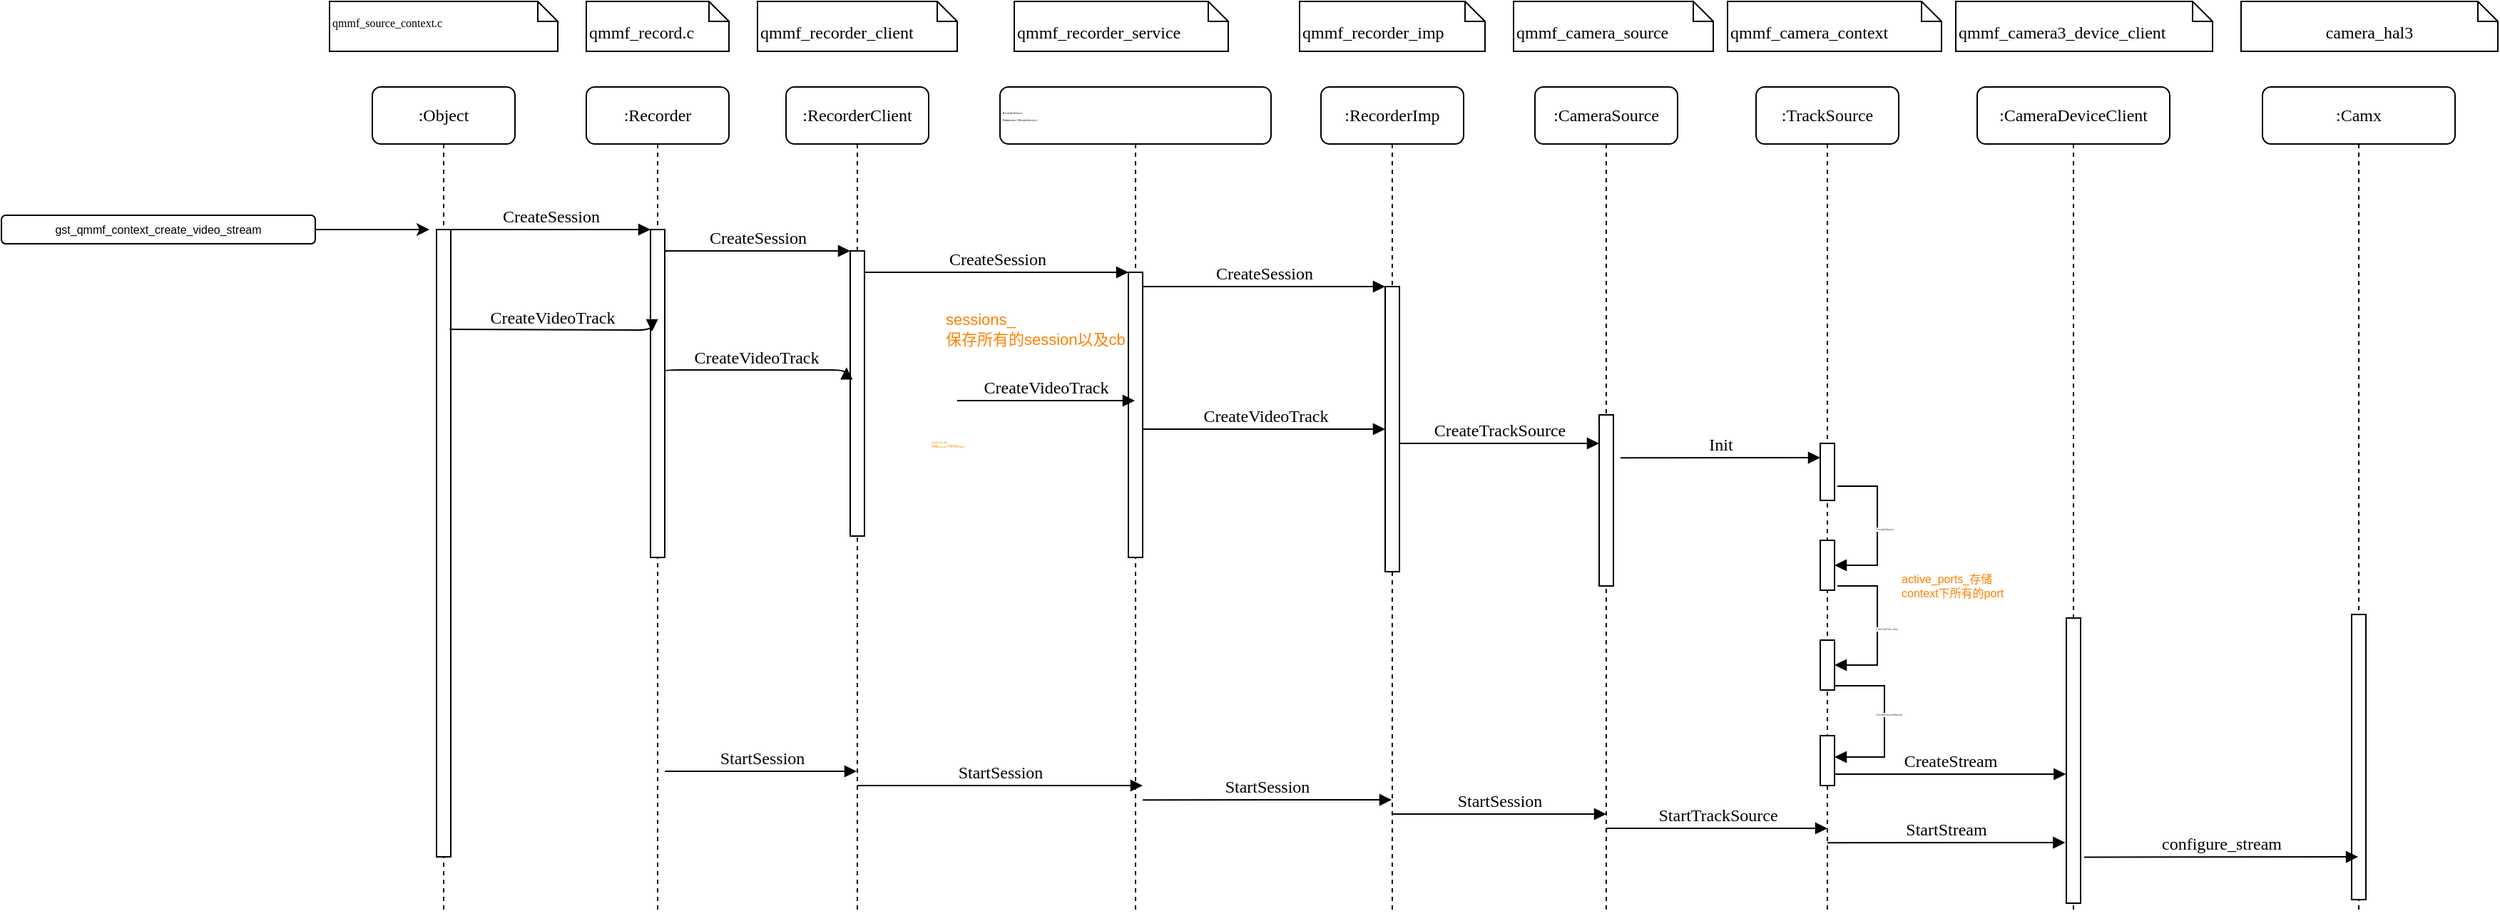 <mxfile version="20.8.23" type="github">
  <diagram name="Page-1" id="13e1069c-82ec-6db2-03f1-153e76fe0fe0">
    <mxGraphModel dx="1919" dy="477" grid="1" gridSize="10" guides="1" tooltips="1" connect="1" arrows="1" fold="1" page="1" pageScale="1" pageWidth="1100" pageHeight="850" background="none" math="0" shadow="0">
      <root>
        <mxCell id="0" />
        <mxCell id="1" parent="0" />
        <mxCell id="7baba1c4bc27f4b0-2" value=":Recorder" style="shape=umlLifeline;perimeter=lifelinePerimeter;whiteSpace=wrap;html=1;container=1;collapsible=0;recursiveResize=0;outlineConnect=0;rounded=1;shadow=0;comic=0;labelBackgroundColor=none;strokeWidth=1;fontFamily=Verdana;fontSize=12;align=center;" parent="1" vertex="1">
          <mxGeometry x="-30" y="90" width="100" height="580" as="geometry" />
        </mxCell>
        <mxCell id="7baba1c4bc27f4b0-10" value="" style="html=1;points=[];perimeter=orthogonalPerimeter;rounded=0;shadow=0;comic=0;labelBackgroundColor=none;strokeWidth=1;fontFamily=Verdana;fontSize=12;align=center;" parent="7baba1c4bc27f4b0-2" vertex="1">
          <mxGeometry x="45" y="100" width="10" height="230" as="geometry" />
        </mxCell>
        <mxCell id="vPmuzrURpGea25qz0iFI-35" value="StartSession" style="html=1;verticalAlign=bottom;endArrow=block;labelBackgroundColor=none;fontFamily=Verdana;fontSize=12;edgeStyle=elbowEdgeStyle;elbow=vertical;" parent="7baba1c4bc27f4b0-2" target="7baba1c4bc27f4b0-3" edge="1">
          <mxGeometry relative="1" as="geometry">
            <mxPoint x="55" y="480" as="sourcePoint" />
            <mxPoint as="offset" />
            <mxPoint x="185" y="480" as="targetPoint" />
          </mxGeometry>
        </mxCell>
        <mxCell id="7baba1c4bc27f4b0-3" value=":RecorderClient" style="shape=umlLifeline;perimeter=lifelinePerimeter;whiteSpace=wrap;html=1;container=1;collapsible=0;recursiveResize=0;outlineConnect=0;rounded=1;shadow=0;comic=0;labelBackgroundColor=none;strokeWidth=1;fontFamily=Verdana;fontSize=12;align=center;" parent="1" vertex="1">
          <mxGeometry x="110" y="90" width="100" height="580" as="geometry" />
        </mxCell>
        <mxCell id="7baba1c4bc27f4b0-13" value="" style="html=1;points=[];perimeter=orthogonalPerimeter;rounded=0;shadow=0;comic=0;labelBackgroundColor=none;strokeWidth=1;fontFamily=Verdana;fontSize=12;align=center;" parent="7baba1c4bc27f4b0-3" vertex="1">
          <mxGeometry x="45" y="115" width="10" height="200" as="geometry" />
        </mxCell>
        <mxCell id="vPmuzrURpGea25qz0iFI-13" value="CreateVideoTrack" style="html=1;verticalAlign=bottom;endArrow=block;labelBackgroundColor=none;fontFamily=Verdana;fontSize=12;edgeStyle=elbowEdgeStyle;elbow=vertical;exitX=0.914;exitY=0.159;exitDx=0;exitDy=0;exitPerimeter=0;entryX=-0.259;entryY=0.408;entryDx=0;entryDy=0;entryPerimeter=0;" parent="7baba1c4bc27f4b0-3" target="7baba1c4bc27f4b0-13" edge="1">
          <mxGeometry x="0.001" relative="1" as="geometry">
            <mxPoint x="-85" y="200" as="sourcePoint" />
            <mxPoint as="offset" />
            <mxPoint x="50" y="200" as="targetPoint" />
          </mxGeometry>
        </mxCell>
        <mxCell id="7baba1c4bc27f4b0-4" value="&lt;p style=&quot;font-size: 2px;&quot;&gt;RecorderService:&lt;/p&gt;&lt;p style=&quot;font-size: 2px;&quot;&gt;BnInterface&amp;lt;IRcoiderService&amp;gt;&lt;/p&gt;" style="shape=umlLifeline;perimeter=lifelinePerimeter;whiteSpace=wrap;html=1;container=1;collapsible=0;recursiveResize=0;outlineConnect=0;rounded=1;shadow=0;comic=0;labelBackgroundColor=none;strokeWidth=1;fontFamily=Verdana;fontSize=2;align=left;" parent="1" vertex="1">
          <mxGeometry x="260" y="90" width="190" height="580" as="geometry" />
        </mxCell>
        <mxCell id="iy7BLxSKBUo0kFP7QP4m-6" value="" style="html=1;points=[];perimeter=orthogonalPerimeter;rounded=0;shadow=0;comic=0;labelBackgroundColor=none;strokeWidth=1;fontFamily=Verdana;fontSize=12;align=center;" parent="7baba1c4bc27f4b0-4" vertex="1">
          <mxGeometry x="90" y="130" width="10" height="200" as="geometry" />
        </mxCell>
        <mxCell id="iy7BLxSKBUo0kFP7QP4m-10" value="CreateSession" style="html=1;verticalAlign=bottom;endArrow=block;labelBackgroundColor=none;fontFamily=Verdana;fontSize=12;edgeStyle=elbowEdgeStyle;elbow=vertical;entryX=0;entryY=0;entryDx=0;entryDy=0;entryPerimeter=0;" parent="7baba1c4bc27f4b0-4" target="iy7BLxSKBUo0kFP7QP4m-9" edge="1">
          <mxGeometry relative="1" as="geometry">
            <mxPoint x="100" y="140" as="sourcePoint" />
            <Array as="points" />
            <mxPoint x="285" y="140" as="targetPoint" />
            <mxPoint as="offset" />
          </mxGeometry>
        </mxCell>
        <mxCell id="vPmuzrURpGea25qz0iFI-14" value="CreateVideoTrack" style="html=1;verticalAlign=bottom;endArrow=block;labelBackgroundColor=none;fontFamily=Verdana;fontSize=12;edgeStyle=elbowEdgeStyle;elbow=vertical;" parent="7baba1c4bc27f4b0-4" target="7baba1c4bc27f4b0-4" edge="1">
          <mxGeometry x="-0.001" relative="1" as="geometry">
            <mxPoint x="-30" y="220" as="sourcePoint" />
            <mxPoint as="offset" />
            <mxPoint x="60" y="222" as="targetPoint" />
            <Array as="points">
              <mxPoint x="-20" y="220" />
            </Array>
          </mxGeometry>
        </mxCell>
        <mxCell id="vPmuzrURpGea25qz0iFI-33" value="StartSession" style="html=1;verticalAlign=bottom;endArrow=block;labelBackgroundColor=none;fontFamily=Verdana;fontSize=12;edgeStyle=elbowEdgeStyle;elbow=vertical;" parent="7baba1c4bc27f4b0-4" target="iy7BLxSKBUo0kFP7QP4m-8" edge="1">
          <mxGeometry x="-0.001" relative="1" as="geometry">
            <mxPoint x="100" y="500.1" as="sourcePoint" />
            <mxPoint as="offset" />
            <mxPoint x="250" y="500.1" as="targetPoint" />
          </mxGeometry>
        </mxCell>
        <mxCell id="vPmuzrURpGea25qz0iFI-34" value="StartSession" style="html=1;verticalAlign=bottom;endArrow=block;labelBackgroundColor=none;fontFamily=Verdana;fontSize=12;edgeStyle=elbowEdgeStyle;elbow=vertical;" parent="7baba1c4bc27f4b0-4" edge="1" source="7baba1c4bc27f4b0-3">
          <mxGeometry relative="1" as="geometry">
            <mxPoint x="-30" y="490" as="sourcePoint" />
            <mxPoint as="offset" />
            <mxPoint x="100" y="490" as="targetPoint" />
          </mxGeometry>
        </mxCell>
        <mxCell id="vPmuzrURpGea25qz0iFI-11" value="&lt;font style=&quot;font-size: 11px;&quot;&gt;sessions_&lt;br style=&quot;font-size: 11px;&quot;&gt;保存所有的session以及cb&lt;/font&gt;" style="text;html=1;align=left;verticalAlign=middle;resizable=0;points=[];autosize=1;strokeColor=none;fillColor=none;fontSize=6;fontStyle=0;fontColor=#FF8000;labelBackgroundColor=default;" parent="7baba1c4bc27f4b0-4" vertex="1">
          <mxGeometry x="-40" y="150" width="160" height="40" as="geometry" />
        </mxCell>
        <mxCell id="vPmuzrURpGea25qz0iFI-15" value="track_cb_list&lt;br&gt;存储session下所有的track" style="text;html=1;align=left;verticalAlign=middle;resizable=0;points=[];autosize=1;strokeColor=none;fillColor=none;fontSize=2;fontStyle=0;fontColor=#FF8000;" parent="7baba1c4bc27f4b0-4" vertex="1">
          <mxGeometry x="-50" y="230" width="160" height="40" as="geometry" />
        </mxCell>
        <mxCell id="7baba1c4bc27f4b0-8" value=":Object" style="shape=umlLifeline;perimeter=lifelinePerimeter;whiteSpace=wrap;html=1;container=1;collapsible=0;recursiveResize=0;outlineConnect=0;rounded=1;shadow=0;comic=0;labelBackgroundColor=none;strokeWidth=1;fontFamily=Verdana;fontSize=12;align=center;" parent="1" vertex="1">
          <mxGeometry x="-180" y="90" width="100" height="580" as="geometry" />
        </mxCell>
        <mxCell id="7baba1c4bc27f4b0-9" value="" style="html=1;points=[];perimeter=orthogonalPerimeter;rounded=0;shadow=0;comic=0;labelBackgroundColor=none;strokeWidth=1;fontFamily=Verdana;fontSize=12;align=center;" parent="7baba1c4bc27f4b0-8" vertex="1">
          <mxGeometry x="45" y="100" width="10" height="440" as="geometry" />
        </mxCell>
        <mxCell id="7baba1c4bc27f4b0-17" value="CreateSession" style="html=1;verticalAlign=bottom;endArrow=block;labelBackgroundColor=none;fontFamily=Verdana;fontSize=12;edgeStyle=elbowEdgeStyle;elbow=vertical;" parent="1" source="7baba1c4bc27f4b0-13" edge="1">
          <mxGeometry x="0.003" relative="1" as="geometry">
            <mxPoint x="510" y="220" as="sourcePoint" />
            <Array as="points" />
            <mxPoint x="350" y="220" as="targetPoint" />
            <mxPoint as="offset" />
          </mxGeometry>
        </mxCell>
        <mxCell id="7baba1c4bc27f4b0-11" value="CreateSession" style="html=1;verticalAlign=bottom;endArrow=block;entryX=0;entryY=0;labelBackgroundColor=none;fontFamily=Verdana;fontSize=12;edgeStyle=elbowEdgeStyle;elbow=vertical;" parent="1" source="7baba1c4bc27f4b0-9" target="7baba1c4bc27f4b0-10" edge="1">
          <mxGeometry relative="1" as="geometry">
            <mxPoint x="220" y="190" as="sourcePoint" />
            <mxPoint as="offset" />
          </mxGeometry>
        </mxCell>
        <mxCell id="7baba1c4bc27f4b0-14" value="CreateSession" style="html=1;verticalAlign=bottom;endArrow=block;entryX=0;entryY=0;labelBackgroundColor=none;fontFamily=Verdana;fontSize=12;edgeStyle=elbowEdgeStyle;elbow=vertical;" parent="1" source="7baba1c4bc27f4b0-10" target="7baba1c4bc27f4b0-13" edge="1">
          <mxGeometry relative="1" as="geometry">
            <mxPoint x="370" y="200" as="sourcePoint" />
            <mxPoint as="offset" />
          </mxGeometry>
        </mxCell>
        <mxCell id="7baba1c4bc27f4b0-40" value="&lt;br&gt;qmmf_source_context.c" style="shape=note;whiteSpace=wrap;html=1;size=14;verticalAlign=top;align=left;spacingTop=-6;rounded=0;shadow=0;comic=0;labelBackgroundColor=none;strokeWidth=1;fontFamily=Verdana;fontSize=8;" parent="1" vertex="1">
          <mxGeometry x="-210" y="30" width="160" height="35" as="geometry" />
        </mxCell>
        <mxCell id="7baba1c4bc27f4b0-41" value="&lt;br&gt;qmmf_record.c" style="shape=note;whiteSpace=wrap;html=1;size=14;verticalAlign=top;align=left;spacingTop=-6;rounded=0;shadow=0;comic=0;labelBackgroundColor=none;strokeWidth=1;fontFamily=Verdana;fontSize=12" parent="1" vertex="1">
          <mxGeometry x="-30" y="30" width="100" height="35" as="geometry" />
        </mxCell>
        <mxCell id="7baba1c4bc27f4b0-42" value="&lt;br&gt;qmmf_recorder_client" style="shape=note;whiteSpace=wrap;html=1;size=14;verticalAlign=top;align=left;spacingTop=-6;rounded=0;shadow=0;comic=0;labelBackgroundColor=none;strokeWidth=1;fontFamily=Verdana;fontSize=12" parent="1" vertex="1">
          <mxGeometry x="90" y="30" width="140" height="35" as="geometry" />
        </mxCell>
        <mxCell id="7baba1c4bc27f4b0-43" value="&lt;br&gt;qmmf_recorder_imp" style="shape=note;whiteSpace=wrap;html=1;size=14;verticalAlign=top;align=left;spacingTop=-6;rounded=0;shadow=0;comic=0;labelBackgroundColor=none;strokeWidth=1;fontFamily=Verdana;fontSize=12" parent="1" vertex="1">
          <mxGeometry x="470" y="30" width="130" height="35" as="geometry" />
        </mxCell>
        <mxCell id="iy7BLxSKBUo0kFP7QP4m-2" value="" style="edgeStyle=orthogonalEdgeStyle;rounded=0;orthogonalLoop=1;jettySize=auto;html=1;fontSize=8;" parent="1" source="iy7BLxSKBUo0kFP7QP4m-1" edge="1">
          <mxGeometry relative="1" as="geometry">
            <mxPoint x="-140" y="190" as="targetPoint" />
          </mxGeometry>
        </mxCell>
        <mxCell id="iy7BLxSKBUo0kFP7QP4m-1" value="&lt;font style=&quot;font-size: 8px;&quot;&gt;gst_qmmf_context_create_video_stream&lt;/font&gt;" style="rounded=1;whiteSpace=wrap;html=1;fontSize=5;" parent="1" vertex="1">
          <mxGeometry x="-440" y="180" width="220" height="20" as="geometry" />
        </mxCell>
        <mxCell id="iy7BLxSKBUo0kFP7QP4m-7" value="&lt;br&gt;qmmf_recorder_service" style="shape=note;whiteSpace=wrap;html=1;size=14;verticalAlign=top;align=left;spacingTop=-6;rounded=0;shadow=0;comic=0;labelBackgroundColor=none;strokeWidth=1;fontFamily=Verdana;fontSize=12" parent="1" vertex="1">
          <mxGeometry x="270" y="30" width="150" height="35" as="geometry" />
        </mxCell>
        <mxCell id="iy7BLxSKBUo0kFP7QP4m-8" value=":RecorderImp" style="shape=umlLifeline;perimeter=lifelinePerimeter;whiteSpace=wrap;html=1;container=1;collapsible=0;recursiveResize=0;outlineConnect=0;rounded=1;shadow=0;comic=0;labelBackgroundColor=none;strokeWidth=1;fontFamily=Verdana;fontSize=12;align=center;" parent="1" vertex="1">
          <mxGeometry x="485" y="90" width="100" height="580" as="geometry" />
        </mxCell>
        <mxCell id="iy7BLxSKBUo0kFP7QP4m-9" value="" style="html=1;points=[];perimeter=orthogonalPerimeter;rounded=0;shadow=0;comic=0;labelBackgroundColor=none;strokeWidth=1;fontFamily=Verdana;fontSize=12;align=center;" parent="iy7BLxSKBUo0kFP7QP4m-8" vertex="1">
          <mxGeometry x="45" y="140" width="10" height="200" as="geometry" />
        </mxCell>
        <mxCell id="vPmuzrURpGea25qz0iFI-16" value="CreateVideoTrack" style="html=1;verticalAlign=bottom;endArrow=block;labelBackgroundColor=none;fontFamily=Verdana;fontSize=12;edgeStyle=elbowEdgeStyle;elbow=vertical;" parent="iy7BLxSKBUo0kFP7QP4m-8" edge="1">
          <mxGeometry x="0.002" relative="1" as="geometry">
            <mxPoint x="-125" y="240" as="sourcePoint" />
            <mxPoint as="offset" />
            <mxPoint x="45" y="239.67" as="targetPoint" />
          </mxGeometry>
        </mxCell>
        <mxCell id="vPmuzrURpGea25qz0iFI-32" value="StartSession" style="html=1;verticalAlign=bottom;endArrow=block;labelBackgroundColor=none;fontFamily=Verdana;fontSize=12;edgeStyle=elbowEdgeStyle;elbow=vertical;" parent="iy7BLxSKBUo0kFP7QP4m-8" source="iy7BLxSKBUo0kFP7QP4m-8" edge="1">
          <mxGeometry x="-0.001" relative="1" as="geometry">
            <mxPoint x="55" y="510" as="sourcePoint" />
            <mxPoint as="offset" />
            <mxPoint x="200" y="510" as="targetPoint" />
          </mxGeometry>
        </mxCell>
        <mxCell id="iy7BLxSKBUo0kFP7QP4m-14" value="&lt;br&gt;qmmf_camera_source" style="shape=note;whiteSpace=wrap;html=1;size=14;verticalAlign=top;align=left;spacingTop=-6;rounded=0;shadow=0;comic=0;labelBackgroundColor=none;strokeWidth=1;fontFamily=Verdana;fontSize=12" parent="1" vertex="1">
          <mxGeometry x="620" y="30" width="140" height="35" as="geometry" />
        </mxCell>
        <mxCell id="iy7BLxSKBUo0kFP7QP4m-15" value=":CameraSource" style="shape=umlLifeline;perimeter=lifelinePerimeter;whiteSpace=wrap;html=1;container=1;collapsible=0;recursiveResize=0;outlineConnect=0;rounded=1;shadow=0;comic=0;labelBackgroundColor=none;strokeWidth=1;fontFamily=Verdana;fontSize=12;align=center;" parent="1" vertex="1">
          <mxGeometry x="635" y="90" width="100" height="580" as="geometry" />
        </mxCell>
        <mxCell id="iy7BLxSKBUo0kFP7QP4m-16" value="" style="html=1;points=[];perimeter=orthogonalPerimeter;rounded=0;shadow=0;comic=0;labelBackgroundColor=none;strokeWidth=1;fontFamily=Verdana;fontSize=12;align=center;" parent="iy7BLxSKBUo0kFP7QP4m-15" vertex="1">
          <mxGeometry x="45" y="230" width="10" height="120" as="geometry" />
        </mxCell>
        <mxCell id="vPmuzrURpGea25qz0iFI-17" value="CreateTrackSource" style="html=1;verticalAlign=bottom;endArrow=block;labelBackgroundColor=none;fontFamily=Verdana;fontSize=12;edgeStyle=elbowEdgeStyle;elbow=vertical;" parent="iy7BLxSKBUo0kFP7QP4m-15" edge="1">
          <mxGeometry x="0.002" relative="1" as="geometry">
            <mxPoint x="-95" y="250" as="sourcePoint" />
            <mxPoint as="offset" />
            <mxPoint x="45" y="250" as="targetPoint" />
          </mxGeometry>
        </mxCell>
        <mxCell id="iy7BLxSKBUo0kFP7QP4m-19" value="&lt;br&gt;qmmf_camera_context" style="shape=note;whiteSpace=wrap;html=1;size=14;verticalAlign=top;align=left;spacingTop=-6;rounded=0;shadow=0;comic=0;labelBackgroundColor=none;strokeWidth=1;fontFamily=Verdana;fontSize=12" parent="1" vertex="1">
          <mxGeometry x="770" y="30" width="150" height="35" as="geometry" />
        </mxCell>
        <mxCell id="iy7BLxSKBUo0kFP7QP4m-20" value=":TrackSource" style="shape=umlLifeline;perimeter=lifelinePerimeter;whiteSpace=wrap;html=1;container=1;collapsible=0;recursiveResize=0;outlineConnect=0;rounded=1;shadow=0;comic=0;labelBackgroundColor=none;strokeWidth=1;fontFamily=Verdana;fontSize=12;align=center;" parent="1" vertex="1">
          <mxGeometry x="790" y="90" width="100" height="580" as="geometry" />
        </mxCell>
        <mxCell id="iy7BLxSKBUo0kFP7QP4m-21" value="" style="html=1;points=[];perimeter=orthogonalPerimeter;rounded=0;shadow=0;comic=0;labelBackgroundColor=none;strokeWidth=1;fontFamily=Verdana;fontSize=12;align=center;" parent="iy7BLxSKBUo0kFP7QP4m-20" vertex="1">
          <mxGeometry x="45" y="250" width="10" height="40" as="geometry" />
        </mxCell>
        <mxCell id="vPmuzrURpGea25qz0iFI-18" value="Init" style="html=1;verticalAlign=bottom;endArrow=block;labelBackgroundColor=none;fontFamily=Verdana;fontSize=12;edgeStyle=elbowEdgeStyle;elbow=vertical;" parent="iy7BLxSKBUo0kFP7QP4m-20" edge="1">
          <mxGeometry x="-0.001" relative="1" as="geometry">
            <mxPoint x="-95" y="260.1" as="sourcePoint" />
            <mxPoint as="offset" />
            <mxPoint x="45" y="260.1" as="targetPoint" />
          </mxGeometry>
        </mxCell>
        <mxCell id="vPmuzrURpGea25qz0iFI-19" value="" style="html=1;points=[];perimeter=orthogonalPerimeter;outlineConnect=0;targetShapes=umlLifeline;portConstraint=eastwest;newEdgeStyle={&quot;edgeStyle&quot;:&quot;elbowEdgeStyle&quot;,&quot;elbow&quot;:&quot;vertical&quot;,&quot;curved&quot;:0,&quot;rounded&quot;:0};fontSize=2;fontColor=#FF8000;" parent="iy7BLxSKBUo0kFP7QP4m-20" vertex="1">
          <mxGeometry x="45" y="318" width="10" height="35" as="geometry" />
        </mxCell>
        <mxCell id="vPmuzrURpGea25qz0iFI-20" value="CreateStream" style="html=1;align=left;spacingLeft=2;endArrow=block;rounded=0;edgeStyle=orthogonalEdgeStyle;curved=0;rounded=0;fontSize=2;fontColor=#333333;" parent="iy7BLxSKBUo0kFP7QP4m-20" target="vPmuzrURpGea25qz0iFI-19" edge="1">
          <mxGeometry x="0.047" y="-5" relative="1" as="geometry">
            <mxPoint x="60" y="280" as="sourcePoint" />
            <Array as="points">
              <mxPoint x="57" y="280" />
              <mxPoint x="85" y="280" />
              <mxPoint x="85" y="335" />
            </Array>
            <mxPoint as="offset" />
          </mxGeometry>
        </mxCell>
        <mxCell id="vPmuzrURpGea25qz0iFI-22" value="" style="html=1;points=[];perimeter=orthogonalPerimeter;outlineConnect=0;targetShapes=umlLifeline;portConstraint=eastwest;newEdgeStyle={&quot;edgeStyle&quot;:&quot;elbowEdgeStyle&quot;,&quot;elbow&quot;:&quot;vertical&quot;,&quot;curved&quot;:0,&quot;rounded&quot;:0};fontSize=2;fontColor=#FF8000;" parent="iy7BLxSKBUo0kFP7QP4m-20" vertex="1">
          <mxGeometry x="45" y="388" width="10" height="35" as="geometry" />
        </mxCell>
        <mxCell id="vPmuzrURpGea25qz0iFI-23" value="CameraPort-&amp;gt;Init" style="html=1;align=left;spacingLeft=2;endArrow=block;rounded=0;edgeStyle=orthogonalEdgeStyle;curved=0;rounded=0;fontSize=2;fontColor=#333333;" parent="iy7BLxSKBUo0kFP7QP4m-20" target="vPmuzrURpGea25qz0iFI-22" edge="1">
          <mxGeometry x="0.042" y="-5" relative="1" as="geometry">
            <mxPoint x="60" y="350" as="sourcePoint" />
            <Array as="points">
              <mxPoint x="57" y="350" />
              <mxPoint x="85" y="350" />
              <mxPoint x="85" y="405" />
            </Array>
            <mxPoint as="offset" />
          </mxGeometry>
        </mxCell>
        <mxCell id="vPmuzrURpGea25qz0iFI-27" value="" style="html=1;points=[];perimeter=orthogonalPerimeter;outlineConnect=0;targetShapes=umlLifeline;portConstraint=eastwest;newEdgeStyle={&quot;edgeStyle&quot;:&quot;elbowEdgeStyle&quot;,&quot;elbow&quot;:&quot;vertical&quot;,&quot;curved&quot;:0,&quot;rounded&quot;:0};fontSize=2;fontColor=#FF8000;" parent="iy7BLxSKBUo0kFP7QP4m-20" vertex="1">
          <mxGeometry x="45" y="455.01" width="10" height="35" as="geometry" />
        </mxCell>
        <mxCell id="vPmuzrURpGea25qz0iFI-26" value="CreateDeviceStream" style="html=1;align=left;spacingLeft=2;endArrow=block;rounded=0;edgeStyle=orthogonalEdgeStyle;curved=0;rounded=0;fontSize=2;fontColor=#333333;" parent="iy7BLxSKBUo0kFP7QP4m-20" source="vPmuzrURpGea25qz0iFI-22" target="vPmuzrURpGea25qz0iFI-27" edge="1">
          <mxGeometry x="-0.083" y="-10" relative="1" as="geometry">
            <mxPoint x="80" y="450.01" as="sourcePoint" />
            <Array as="points">
              <mxPoint x="90" y="420" />
              <mxPoint x="90" y="470" />
            </Array>
            <mxPoint as="offset" />
          </mxGeometry>
        </mxCell>
        <mxCell id="iy7BLxSKBUo0kFP7QP4m-27" value="&lt;br&gt;qmmf_camera3_device_client" style="shape=note;whiteSpace=wrap;html=1;size=14;verticalAlign=top;align=left;spacingTop=-6;rounded=0;shadow=0;comic=0;labelBackgroundColor=none;strokeWidth=1;fontFamily=Verdana;fontSize=12" parent="1" vertex="1">
          <mxGeometry x="930" y="30" width="180" height="35" as="geometry" />
        </mxCell>
        <mxCell id="iy7BLxSKBUo0kFP7QP4m-28" value=":CameraDeviceClient" style="shape=umlLifeline;perimeter=lifelinePerimeter;whiteSpace=wrap;html=1;container=1;collapsible=0;recursiveResize=0;outlineConnect=0;rounded=1;shadow=0;comic=0;labelBackgroundColor=none;strokeWidth=1;fontFamily=Verdana;fontSize=12;align=center;" parent="1" vertex="1">
          <mxGeometry x="945" y="90" width="135" height="580" as="geometry" />
        </mxCell>
        <mxCell id="iy7BLxSKBUo0kFP7QP4m-29" value="" style="html=1;points=[];perimeter=orthogonalPerimeter;rounded=0;shadow=0;comic=0;labelBackgroundColor=none;strokeWidth=1;fontFamily=Verdana;fontSize=12;align=center;" parent="iy7BLxSKBUo0kFP7QP4m-28" vertex="1">
          <mxGeometry x="62.5" y="372.51" width="10" height="200" as="geometry" />
        </mxCell>
        <mxCell id="iy7BLxSKBUo0kFP7QP4m-31" value="&lt;br&gt;camera_hal3" style="shape=note;whiteSpace=wrap;html=1;size=14;verticalAlign=top;align=center;spacingTop=-6;rounded=0;shadow=0;comic=0;labelBackgroundColor=none;strokeWidth=1;fontFamily=Verdana;fontSize=12" parent="1" vertex="1">
          <mxGeometry x="1130" y="30" width="180" height="35" as="geometry" />
        </mxCell>
        <mxCell id="iy7BLxSKBUo0kFP7QP4m-32" value=":Camx" style="shape=umlLifeline;perimeter=lifelinePerimeter;whiteSpace=wrap;html=1;container=1;collapsible=0;recursiveResize=0;outlineConnect=0;rounded=1;shadow=0;comic=0;labelBackgroundColor=none;strokeWidth=1;fontFamily=Verdana;fontSize=12;align=center;" parent="1" vertex="1">
          <mxGeometry x="1145" y="90" width="135" height="580" as="geometry" />
        </mxCell>
        <mxCell id="iy7BLxSKBUo0kFP7QP4m-33" value="" style="html=1;points=[];perimeter=orthogonalPerimeter;rounded=0;shadow=0;comic=0;labelBackgroundColor=none;strokeWidth=1;fontFamily=Verdana;fontSize=12;align=center;" parent="iy7BLxSKBUo0kFP7QP4m-32" vertex="1">
          <mxGeometry x="62.5" y="370" width="10" height="200" as="geometry" />
        </mxCell>
        <mxCell id="vPmuzrURpGea25qz0iFI-30" value="configure_stream" style="html=1;verticalAlign=bottom;endArrow=block;labelBackgroundColor=none;fontFamily=Verdana;fontSize=12;edgeStyle=elbowEdgeStyle;elbow=vertical;" parent="iy7BLxSKBUo0kFP7QP4m-32" target="iy7BLxSKBUo0kFP7QP4m-32" edge="1">
          <mxGeometry x="-0.001" relative="1" as="geometry">
            <mxPoint x="-125" y="540.24" as="sourcePoint" />
            <mxPoint as="offset" />
            <mxPoint x="42" y="540.1" as="targetPoint" />
          </mxGeometry>
        </mxCell>
        <mxCell id="vPmuzrURpGea25qz0iFI-12" value="CreateVideoTrack" style="html=1;verticalAlign=bottom;endArrow=block;labelBackgroundColor=none;fontFamily=Verdana;fontSize=12;edgeStyle=elbowEdgeStyle;elbow=vertical;exitX=0.914;exitY=0.159;exitDx=0;exitDy=0;exitPerimeter=0;entryX=0.105;entryY=0.311;entryDx=0;entryDy=0;entryPerimeter=0;" parent="1" source="7baba1c4bc27f4b0-9" target="7baba1c4bc27f4b0-10" edge="1">
          <mxGeometry x="0.004" relative="1" as="geometry">
            <mxPoint x="-120" y="260" as="sourcePoint" />
            <mxPoint as="offset" />
            <mxPoint x="10" y="260" as="targetPoint" />
          </mxGeometry>
        </mxCell>
        <mxCell id="vPmuzrURpGea25qz0iFI-24" value="active_ports_存储&lt;br&gt;context下所有的port" style="text;html=1;align=left;verticalAlign=middle;resizable=0;points=[];autosize=1;strokeColor=none;fillColor=none;fontSize=8;fontStyle=0;fontColor=#FF8000;" parent="1" vertex="1">
          <mxGeometry x="890" y="420" width="130" height="40" as="geometry" />
        </mxCell>
        <mxCell id="vPmuzrURpGea25qz0iFI-28" value="CreateStream" style="html=1;verticalAlign=bottom;endArrow=block;labelBackgroundColor=none;fontFamily=Verdana;fontSize=12;edgeStyle=elbowEdgeStyle;elbow=vertical;entryX=-0.031;entryY=0.547;entryDx=0;entryDy=0;entryPerimeter=0;" parent="1" source="vPmuzrURpGea25qz0iFI-27" target="iy7BLxSKBUo0kFP7QP4m-29" edge="1">
          <mxGeometry x="-0.001" relative="1" as="geometry">
            <mxPoint x="850" y="570" as="sourcePoint" />
            <mxPoint as="offset" />
            <mxPoint x="980" y="570" as="targetPoint" />
          </mxGeometry>
        </mxCell>
        <mxCell id="vPmuzrURpGea25qz0iFI-29" value="StartStream" style="html=1;verticalAlign=bottom;endArrow=block;labelBackgroundColor=none;fontFamily=Verdana;fontSize=12;edgeStyle=elbowEdgeStyle;elbow=vertical;entryX=-0.079;entryY=0.785;entryDx=0;entryDy=0;entryPerimeter=0;" parent="1" target="iy7BLxSKBUo0kFP7QP4m-29" edge="1">
          <mxGeometry x="-0.001" relative="1" as="geometry">
            <mxPoint x="840" y="620.14" as="sourcePoint" />
            <mxPoint as="offset" />
            <mxPoint x="1002" y="620.14" as="targetPoint" />
          </mxGeometry>
        </mxCell>
        <mxCell id="vPmuzrURpGea25qz0iFI-31" value="StartTrackSource" style="html=1;verticalAlign=bottom;endArrow=block;labelBackgroundColor=none;fontFamily=Verdana;fontSize=12;edgeStyle=elbowEdgeStyle;elbow=vertical;" parent="1" source="iy7BLxSKBUo0kFP7QP4m-15" edge="1">
          <mxGeometry x="-0.001" relative="1" as="geometry">
            <mxPoint x="690" y="610" as="sourcePoint" />
            <mxPoint as="offset" />
            <mxPoint x="840" y="610" as="targetPoint" />
          </mxGeometry>
        </mxCell>
      </root>
    </mxGraphModel>
  </diagram>
</mxfile>
